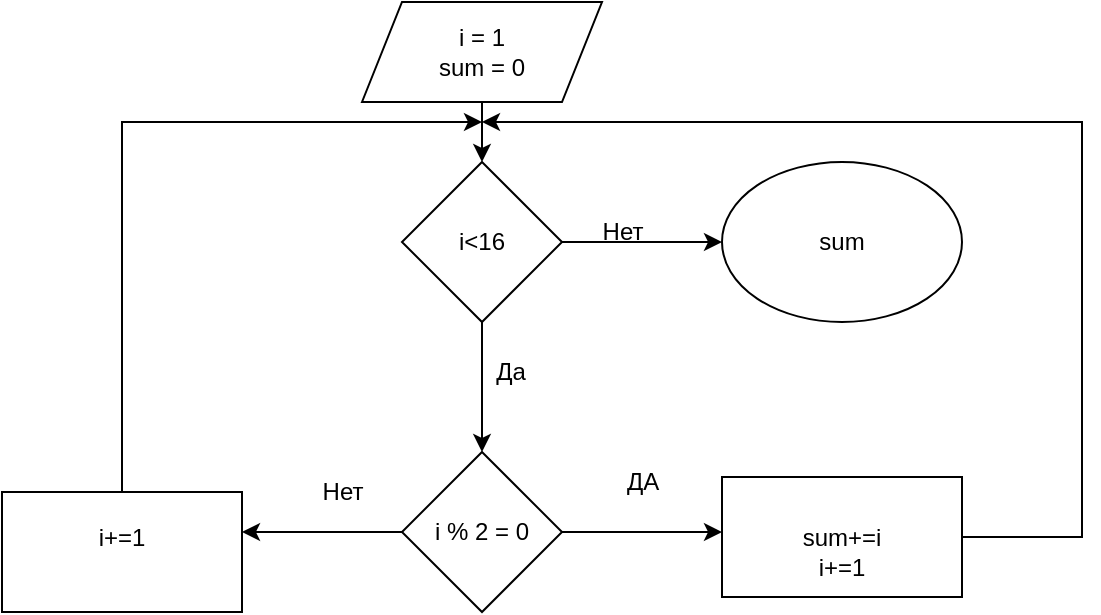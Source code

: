 <mxfile version="21.0.6" type="github" pages="4">
  <diagram id="0TxHCZ_bpOP61yxqPBwU" name="EXE 5">
    <mxGraphModel dx="1728" dy="952" grid="1" gridSize="10" guides="1" tooltips="1" connect="1" arrows="1" fold="1" page="1" pageScale="1" pageWidth="827" pageHeight="1169" math="0" shadow="0">
      <root>
        <mxCell id="0" />
        <mxCell id="1" parent="0" />
        <mxCell id="DabrzRh7aLTpwmmGBOUb-4" value="" style="edgeStyle=orthogonalEdgeStyle;rounded=0;orthogonalLoop=1;jettySize=auto;html=1;" parent="1" source="DabrzRh7aLTpwmmGBOUb-1" edge="1">
          <mxGeometry relative="1" as="geometry">
            <mxPoint x="400" y="130" as="targetPoint" />
          </mxGeometry>
        </mxCell>
        <mxCell id="DabrzRh7aLTpwmmGBOUb-1" value="&lt;div&gt;i = 1&lt;br&gt;&lt;/div&gt;&lt;div&gt;sum = 0&lt;br&gt;&lt;/div&gt;" style="shape=parallelogram;perimeter=parallelogramPerimeter;whiteSpace=wrap;html=1;fixedSize=1;" parent="1" vertex="1">
          <mxGeometry x="340" y="50" width="120" height="50" as="geometry" />
        </mxCell>
        <mxCell id="DabrzRh7aLTpwmmGBOUb-7" value="" style="edgeStyle=orthogonalEdgeStyle;rounded=0;orthogonalLoop=1;jettySize=auto;html=1;" parent="1" source="DabrzRh7aLTpwmmGBOUb-5" edge="1">
          <mxGeometry relative="1" as="geometry">
            <mxPoint x="280" y="315" as="targetPoint" />
          </mxGeometry>
        </mxCell>
        <mxCell id="DabrzRh7aLTpwmmGBOUb-14" value="" style="edgeStyle=orthogonalEdgeStyle;rounded=0;orthogonalLoop=1;jettySize=auto;html=1;" parent="1" source="DabrzRh7aLTpwmmGBOUb-5" edge="1">
          <mxGeometry relative="1" as="geometry">
            <mxPoint x="520" y="315" as="targetPoint" />
          </mxGeometry>
        </mxCell>
        <mxCell id="DabrzRh7aLTpwmmGBOUb-5" value="i % 2 = 0" style="rhombus;whiteSpace=wrap;html=1;" parent="1" vertex="1">
          <mxGeometry x="360" y="275" width="80" height="80" as="geometry" />
        </mxCell>
        <mxCell id="DabrzRh7aLTpwmmGBOUb-9" value="ДА" style="text;html=1;align=center;verticalAlign=middle;resizable=0;points=[];autosize=1;strokeColor=none;fillColor=none;" parent="1" vertex="1">
          <mxGeometry x="460" y="275" width="40" height="30" as="geometry" />
        </mxCell>
        <mxCell id="DabrzRh7aLTpwmmGBOUb-10" value="Нет" style="text;html=1;align=center;verticalAlign=middle;resizable=0;points=[];autosize=1;strokeColor=none;fillColor=none;" parent="1" vertex="1">
          <mxGeometry x="310" y="280" width="40" height="30" as="geometry" />
        </mxCell>
        <mxCell id="DabrzRh7aLTpwmmGBOUb-20" style="edgeStyle=orthogonalEdgeStyle;rounded=0;orthogonalLoop=1;jettySize=auto;html=1;" parent="1" source="DabrzRh7aLTpwmmGBOUb-11" edge="1">
          <mxGeometry relative="1" as="geometry">
            <mxPoint x="400" y="110" as="targetPoint" />
            <Array as="points">
              <mxPoint x="220" y="110" />
              <mxPoint x="360" y="110" />
            </Array>
          </mxGeometry>
        </mxCell>
        <mxCell id="DabrzRh7aLTpwmmGBOUb-11" value="" style="rounded=0;whiteSpace=wrap;html=1;" parent="1" vertex="1">
          <mxGeometry x="160" y="295" width="120" height="60" as="geometry" />
        </mxCell>
        <mxCell id="DabrzRh7aLTpwmmGBOUb-12" value="i+=1" style="text;html=1;strokeColor=none;fillColor=none;align=center;verticalAlign=middle;whiteSpace=wrap;rounded=0;" parent="1" vertex="1">
          <mxGeometry x="190" y="300" width="60" height="35" as="geometry" />
        </mxCell>
        <mxCell id="DabrzRh7aLTpwmmGBOUb-15" value="sum+=i" style="rounded=0;whiteSpace=wrap;html=1;" parent="1" vertex="1">
          <mxGeometry x="520" y="287.5" width="120" height="60" as="geometry" />
        </mxCell>
        <mxCell id="DabrzRh7aLTpwmmGBOUb-23" value="" style="edgeStyle=orthogonalEdgeStyle;rounded=0;orthogonalLoop=1;jettySize=auto;html=1;exitX=1;exitY=0.5;exitDx=0;exitDy=0;" parent="1" source="DabrzRh7aLTpwmmGBOUb-15" edge="1">
          <mxGeometry relative="1" as="geometry">
            <mxPoint x="640" y="455" as="sourcePoint" />
            <mxPoint x="400" y="110" as="targetPoint" />
            <Array as="points">
              <mxPoint x="700" y="318" />
              <mxPoint x="700" y="110" />
            </Array>
          </mxGeometry>
        </mxCell>
        <mxCell id="DabrzRh7aLTpwmmGBOUb-21" value="i+=1" style="text;html=1;strokeColor=none;fillColor=none;align=center;verticalAlign=middle;whiteSpace=wrap;rounded=0;" parent="1" vertex="1">
          <mxGeometry x="550" y="317.5" width="60" height="30" as="geometry" />
        </mxCell>
        <mxCell id="6KZ5J-qKBxOk9Dqz5D-2-3" value="" style="edgeStyle=orthogonalEdgeStyle;rounded=0;orthogonalLoop=1;jettySize=auto;html=1;" parent="1" source="6KZ5J-qKBxOk9Dqz5D-2-1" edge="1">
          <mxGeometry relative="1" as="geometry">
            <mxPoint x="520" y="170" as="targetPoint" />
          </mxGeometry>
        </mxCell>
        <mxCell id="6KZ5J-qKBxOk9Dqz5D-2-12" value="" style="edgeStyle=orthogonalEdgeStyle;rounded=0;orthogonalLoop=1;jettySize=auto;html=1;" parent="1" source="6KZ5J-qKBxOk9Dqz5D-2-1" target="DabrzRh7aLTpwmmGBOUb-5" edge="1">
          <mxGeometry relative="1" as="geometry" />
        </mxCell>
        <mxCell id="6KZ5J-qKBxOk9Dqz5D-2-1" value="i&amp;lt;16" style="rhombus;whiteSpace=wrap;html=1;" parent="1" vertex="1">
          <mxGeometry x="360" y="130" width="80" height="80" as="geometry" />
        </mxCell>
        <mxCell id="6KZ5J-qKBxOk9Dqz5D-2-9" value="Да" style="text;html=1;align=center;verticalAlign=middle;resizable=0;points=[];autosize=1;strokeColor=none;fillColor=none;" parent="1" vertex="1">
          <mxGeometry x="394" y="220" width="40" height="30" as="geometry" />
        </mxCell>
        <mxCell id="6KZ5J-qKBxOk9Dqz5D-2-11" value="sum" style="ellipse;whiteSpace=wrap;html=1;" parent="1" vertex="1">
          <mxGeometry x="520" y="130" width="120" height="80" as="geometry" />
        </mxCell>
        <mxCell id="6KZ5J-qKBxOk9Dqz5D-2-13" value="Нет" style="text;html=1;align=center;verticalAlign=middle;resizable=0;points=[];autosize=1;strokeColor=none;fillColor=none;" parent="1" vertex="1">
          <mxGeometry x="450" y="150" width="40" height="30" as="geometry" />
        </mxCell>
      </root>
    </mxGraphModel>
  </diagram>
  <diagram id="iohFiAAShYRqO2ch-f7h" name="Exe1: find max value">
    <mxGraphModel dx="1185" dy="653" grid="1" gridSize="10" guides="1" tooltips="1" connect="1" arrows="1" fold="1" page="1" pageScale="1" pageWidth="827" pageHeight="1169" math="0" shadow="0">
      <root>
        <mxCell id="0" />
        <mxCell id="1" parent="0" />
        <mxCell id="wOQAkWiY2i8MUQYX2Hx7-17" value="" style="edgeStyle=orthogonalEdgeStyle;rounded=0;orthogonalLoop=1;jettySize=auto;html=1;" edge="1" parent="1" source="wOQAkWiY2i8MUQYX2Hx7-1" target="wOQAkWiY2i8MUQYX2Hx7-16">
          <mxGeometry relative="1" as="geometry" />
        </mxCell>
        <mxCell id="wOQAkWiY2i8MUQYX2Hx7-1" value="&amp;nbsp;" style="rounded=1;whiteSpace=wrap;html=1;" vertex="1" parent="1">
          <mxGeometry x="320" y="120" width="175" height="70" as="geometry" />
        </mxCell>
        <mxCell id="wOQAkWiY2i8MUQYX2Hx7-2" value="&lt;div&gt;a&lt;br&gt;&lt;/div&gt;&lt;div&gt;b&lt;/div&gt;&lt;div&gt;max = a&lt;br&gt;&lt;/div&gt;" style="text;html=1;strokeColor=none;fillColor=none;align=center;verticalAlign=middle;whiteSpace=wrap;rounded=0;" vertex="1" parent="1">
          <mxGeometry x="377.5" y="140" width="60" height="30" as="geometry" />
        </mxCell>
        <mxCell id="wOQAkWiY2i8MUQYX2Hx7-12" value="" style="edgeStyle=orthogonalEdgeStyle;rounded=0;orthogonalLoop=1;jettySize=auto;html=1;" edge="1" parent="1" source="wOQAkWiY2i8MUQYX2Hx7-9">
          <mxGeometry relative="1" as="geometry">
            <mxPoint x="408" y="120" as="targetPoint" />
            <Array as="points">
              <mxPoint x="408" y="105" />
              <mxPoint x="408" y="105" />
            </Array>
          </mxGeometry>
        </mxCell>
        <mxCell id="wOQAkWiY2i8MUQYX2Hx7-9" value="" style="ellipse;whiteSpace=wrap;html=1;" vertex="1" parent="1">
          <mxGeometry x="329.5" y="15" width="156" height="70" as="geometry" />
        </mxCell>
        <mxCell id="wOQAkWiY2i8MUQYX2Hx7-11" value="Start" style="text;html=1;strokeColor=none;fillColor=none;align=center;verticalAlign=middle;whiteSpace=wrap;rounded=0;" vertex="1" parent="1">
          <mxGeometry x="384" y="35" width="60" height="30" as="geometry" />
        </mxCell>
        <mxCell id="wOQAkWiY2i8MUQYX2Hx7-26" value="" style="edgeStyle=orthogonalEdgeStyle;rounded=0;orthogonalLoop=1;jettySize=auto;html=1;" edge="1" parent="1" source="wOQAkWiY2i8MUQYX2Hx7-16" target="wOQAkWiY2i8MUQYX2Hx7-23">
          <mxGeometry relative="1" as="geometry" />
        </mxCell>
        <mxCell id="wOQAkWiY2i8MUQYX2Hx7-16" value="" style="rhombus;whiteSpace=wrap;html=1;" vertex="1" parent="1">
          <mxGeometry x="367.5" y="230" width="80" height="80" as="geometry" />
        </mxCell>
        <mxCell id="wOQAkWiY2i8MUQYX2Hx7-21" value="" style="edgeStyle=orthogonalEdgeStyle;rounded=0;orthogonalLoop=1;jettySize=auto;html=1;exitX=1;exitY=0.5;exitDx=0;exitDy=0;" edge="1" parent="1" source="wOQAkWiY2i8MUQYX2Hx7-16" target="wOQAkWiY2i8MUQYX2Hx7-20">
          <mxGeometry relative="1" as="geometry" />
        </mxCell>
        <mxCell id="wOQAkWiY2i8MUQYX2Hx7-18" value="max &amp;gt;b" style="text;html=1;strokeColor=none;fillColor=none;align=center;verticalAlign=middle;whiteSpace=wrap;rounded=0;" vertex="1" parent="1">
          <mxGeometry x="377.5" y="250" width="60" height="30" as="geometry" />
        </mxCell>
        <mxCell id="wOQAkWiY2i8MUQYX2Hx7-30" value="" style="edgeStyle=orthogonalEdgeStyle;rounded=0;orthogonalLoop=1;jettySize=auto;html=1;" edge="1" parent="1" source="wOQAkWiY2i8MUQYX2Hx7-20">
          <mxGeometry relative="1" as="geometry">
            <mxPoint x="470" y="420" as="targetPoint" />
            <Array as="points">
              <mxPoint x="580" y="420" />
            </Array>
          </mxGeometry>
        </mxCell>
        <mxCell id="wOQAkWiY2i8MUQYX2Hx7-20" value="" style="rounded=0;whiteSpace=wrap;html=1;" vertex="1" parent="1">
          <mxGeometry x="520" y="240" width="120" height="60" as="geometry" />
        </mxCell>
        <mxCell id="wOQAkWiY2i8MUQYX2Hx7-22" value="No" style="text;html=1;strokeColor=none;fillColor=none;align=center;verticalAlign=middle;whiteSpace=wrap;rounded=0;" vertex="1" parent="1">
          <mxGeometry x="444" y="240" width="60" height="30" as="geometry" />
        </mxCell>
        <mxCell id="wOQAkWiY2i8MUQYX2Hx7-25" value="" style="edgeStyle=orthogonalEdgeStyle;rounded=0;orthogonalLoop=1;jettySize=auto;html=1;exitX=0.499;exitY=0.848;exitDx=0;exitDy=0;exitPerimeter=0;" edge="1" parent="1" source="wOQAkWiY2i8MUQYX2Hx7-23" target="wOQAkWiY2i8MUQYX2Hx7-24">
          <mxGeometry relative="1" as="geometry" />
        </mxCell>
        <mxCell id="wOQAkWiY2i8MUQYX2Hx7-23" value="max" style="shape=document;whiteSpace=wrap;html=1;boundedLbl=1;" vertex="1" parent="1">
          <mxGeometry x="347.5" y="390" width="120" height="80" as="geometry" />
        </mxCell>
        <mxCell id="wOQAkWiY2i8MUQYX2Hx7-24" value="finish" style="ellipse;whiteSpace=wrap;html=1;" vertex="1" parent="1">
          <mxGeometry x="347.5" y="505" width="120" height="80" as="geometry" />
        </mxCell>
        <mxCell id="wOQAkWiY2i8MUQYX2Hx7-27" value="Yes" style="text;html=1;strokeColor=none;fillColor=none;align=center;verticalAlign=middle;whiteSpace=wrap;rounded=0;" vertex="1" parent="1">
          <mxGeometry x="347.5" y="330" width="60" height="30" as="geometry" />
        </mxCell>
        <mxCell id="wOQAkWiY2i8MUQYX2Hx7-28" value="max=b" style="text;html=1;strokeColor=none;fillColor=none;align=center;verticalAlign=middle;whiteSpace=wrap;rounded=0;" vertex="1" parent="1">
          <mxGeometry x="550" y="255" width="60" height="30" as="geometry" />
        </mxCell>
        <mxCell id="wOQAkWiY2i8MUQYX2Hx7-31" value="Finding the maximum of two variables" style="text;html=1;strokeColor=none;fillColor=none;align=center;verticalAlign=middle;whiteSpace=wrap;rounded=0;" vertex="1" parent="1">
          <mxGeometry x="40" y="20" width="240" height="30" as="geometry" />
        </mxCell>
      </root>
    </mxGraphModel>
  </diagram>
  <diagram id="h3Z1wWQI6Rj-_7TGcnic" name="Exe2:find min value">
    <mxGraphModel dx="1728" dy="952" grid="1" gridSize="10" guides="1" tooltips="1" connect="1" arrows="1" fold="1" page="1" pageScale="1" pageWidth="827" pageHeight="1169" math="0" shadow="0">
      <root>
        <mxCell id="0" />
        <mxCell id="1" parent="0" />
        <mxCell id="thK8v3_WsIhm2d0bDyK3-4" value="" style="edgeStyle=orthogonalEdgeStyle;rounded=0;orthogonalLoop=1;jettySize=auto;html=1;" edge="1" parent="1" source="thK8v3_WsIhm2d0bDyK3-1" target="thK8v3_WsIhm2d0bDyK3-3">
          <mxGeometry relative="1" as="geometry" />
        </mxCell>
        <mxCell id="thK8v3_WsIhm2d0bDyK3-1" value="Start" style="ellipse;whiteSpace=wrap;html=1;" vertex="1" parent="1">
          <mxGeometry x="50" y="130" width="120" height="60" as="geometry" />
        </mxCell>
        <mxCell id="thK8v3_WsIhm2d0bDyK3-2" value="finish" style="ellipse;whiteSpace=wrap;html=1;" vertex="1" parent="1">
          <mxGeometry x="50" y="880" width="120" height="80" as="geometry" />
        </mxCell>
        <mxCell id="thK8v3_WsIhm2d0bDyK3-12" value="" style="edgeStyle=orthogonalEdgeStyle;rounded=0;orthogonalLoop=1;jettySize=auto;html=1;" edge="1" parent="1" source="thK8v3_WsIhm2d0bDyK3-3" target="thK8v3_WsIhm2d0bDyK3-5">
          <mxGeometry relative="1" as="geometry" />
        </mxCell>
        <mxCell id="thK8v3_WsIhm2d0bDyK3-3" value="&lt;div&gt;b&lt;/div&gt;&lt;div&gt;c&lt;/div&gt;&lt;div&gt;d&lt;/div&gt;min=a" style="shape=parallelogram;perimeter=parallelogramPerimeter;whiteSpace=wrap;html=1;fixedSize=1;" vertex="1" parent="1">
          <mxGeometry x="30" y="220" width="160" height="70" as="geometry" />
        </mxCell>
        <mxCell id="thK8v3_WsIhm2d0bDyK3-9" value="" style="edgeStyle=orthogonalEdgeStyle;rounded=0;orthogonalLoop=1;jettySize=auto;html=1;entryX=0.358;entryY=-0.017;entryDx=0;entryDy=0;entryPerimeter=0;" edge="1" parent="1" source="thK8v3_WsIhm2d0bDyK3-5" target="thK8v3_WsIhm2d0bDyK3-7">
          <mxGeometry relative="1" as="geometry">
            <Array as="points">
              <mxPoint x="209" y="370" />
              <mxPoint x="209" y="399" />
            </Array>
          </mxGeometry>
        </mxCell>
        <mxCell id="thK8v3_WsIhm2d0bDyK3-14" value="" style="edgeStyle=orthogonalEdgeStyle;rounded=0;orthogonalLoop=1;jettySize=auto;html=1;" edge="1" parent="1" source="thK8v3_WsIhm2d0bDyK3-5" target="thK8v3_WsIhm2d0bDyK3-13">
          <mxGeometry relative="1" as="geometry" />
        </mxCell>
        <mxCell id="thK8v3_WsIhm2d0bDyK3-5" value="min&amp;gt;b" style="rhombus;whiteSpace=wrap;html=1;" vertex="1" parent="1">
          <mxGeometry x="70" y="330" width="80" height="80" as="geometry" />
        </mxCell>
        <mxCell id="thK8v3_WsIhm2d0bDyK3-7" value="min=b" style="rounded=0;whiteSpace=wrap;html=1;" vertex="1" parent="1">
          <mxGeometry x="170" y="400" width="120" height="60" as="geometry" />
        </mxCell>
        <mxCell id="thK8v3_WsIhm2d0bDyK3-8" value="Yes" style="text;html=1;strokeColor=none;fillColor=none;align=center;verticalAlign=middle;whiteSpace=wrap;rounded=0;" vertex="1" parent="1">
          <mxGeometry x="150" y="340" width="60" height="30" as="geometry" />
        </mxCell>
        <mxCell id="thK8v3_WsIhm2d0bDyK3-11" value="No" style="text;html=1;strokeColor=none;fillColor=none;align=center;verticalAlign=middle;whiteSpace=wrap;rounded=0;" vertex="1" parent="1">
          <mxGeometry x="60" y="430" width="60" height="30" as="geometry" />
        </mxCell>
        <mxCell id="thK8v3_WsIhm2d0bDyK3-21" value="" style="edgeStyle=orthogonalEdgeStyle;rounded=0;orthogonalLoop=1;jettySize=auto;html=1;" edge="1" parent="1" source="thK8v3_WsIhm2d0bDyK3-13" target="thK8v3_WsIhm2d0bDyK3-20">
          <mxGeometry relative="1" as="geometry" />
        </mxCell>
        <mxCell id="thK8v3_WsIhm2d0bDyK3-13" value="min&amp;gt;c" style="rhombus;whiteSpace=wrap;html=1;" vertex="1" parent="1">
          <mxGeometry x="70" y="480" width="80" height="80" as="geometry" />
        </mxCell>
        <mxCell id="thK8v3_WsIhm2d0bDyK3-15" value="" style="edgeStyle=orthogonalEdgeStyle;rounded=0;orthogonalLoop=1;jettySize=auto;html=1;entryX=0.358;entryY=-0.017;entryDx=0;entryDy=0;entryPerimeter=0;" edge="1" parent="1" target="thK8v3_WsIhm2d0bDyK3-16">
          <mxGeometry relative="1" as="geometry">
            <mxPoint x="150" y="520" as="sourcePoint" />
            <Array as="points">
              <mxPoint x="209" y="520" />
              <mxPoint x="209" y="549" />
            </Array>
          </mxGeometry>
        </mxCell>
        <mxCell id="thK8v3_WsIhm2d0bDyK3-16" value="min=c" style="rounded=0;whiteSpace=wrap;html=1;" vertex="1" parent="1">
          <mxGeometry x="170" y="550" width="120" height="60" as="geometry" />
        </mxCell>
        <mxCell id="thK8v3_WsIhm2d0bDyK3-17" value="Yes" style="text;html=1;strokeColor=none;fillColor=none;align=center;verticalAlign=middle;whiteSpace=wrap;rounded=0;" vertex="1" parent="1">
          <mxGeometry x="150" y="490" width="60" height="30" as="geometry" />
        </mxCell>
        <mxCell id="thK8v3_WsIhm2d0bDyK3-18" value="No" style="text;html=1;strokeColor=none;fillColor=none;align=center;verticalAlign=middle;whiteSpace=wrap;rounded=0;" vertex="1" parent="1">
          <mxGeometry x="60" y="565" width="60" height="30" as="geometry" />
        </mxCell>
        <mxCell id="thK8v3_WsIhm2d0bDyK3-27" value="" style="edgeStyle=orthogonalEdgeStyle;rounded=0;orthogonalLoop=1;jettySize=auto;html=1;" edge="1" parent="1" source="thK8v3_WsIhm2d0bDyK3-20" target="thK8v3_WsIhm2d0bDyK3-26">
          <mxGeometry relative="1" as="geometry" />
        </mxCell>
        <mxCell id="thK8v3_WsIhm2d0bDyK3-20" value="min&amp;gt;d" style="rhombus;whiteSpace=wrap;html=1;" vertex="1" parent="1">
          <mxGeometry x="70" y="610" width="80" height="80" as="geometry" />
        </mxCell>
        <mxCell id="thK8v3_WsIhm2d0bDyK3-22" value="" style="edgeStyle=orthogonalEdgeStyle;rounded=0;orthogonalLoop=1;jettySize=auto;html=1;entryX=0.358;entryY=-0.017;entryDx=0;entryDy=0;entryPerimeter=0;" edge="1" parent="1" target="thK8v3_WsIhm2d0bDyK3-23">
          <mxGeometry relative="1" as="geometry">
            <mxPoint x="150" y="650" as="sourcePoint" />
            <Array as="points">
              <mxPoint x="209" y="650" />
              <mxPoint x="209" y="679" />
            </Array>
          </mxGeometry>
        </mxCell>
        <mxCell id="thK8v3_WsIhm2d0bDyK3-31" value="" style="edgeStyle=orthogonalEdgeStyle;rounded=0;orthogonalLoop=1;jettySize=auto;html=1;entryX=1;entryY=0.5;entryDx=0;entryDy=0;" edge="1" parent="1" source="thK8v3_WsIhm2d0bDyK3-23" target="thK8v3_WsIhm2d0bDyK3-26">
          <mxGeometry relative="1" as="geometry">
            <mxPoint x="230" y="820" as="targetPoint" />
          </mxGeometry>
        </mxCell>
        <mxCell id="thK8v3_WsIhm2d0bDyK3-23" value="min=d" style="rounded=0;whiteSpace=wrap;html=1;" vertex="1" parent="1">
          <mxGeometry x="170" y="680" width="120" height="60" as="geometry" />
        </mxCell>
        <mxCell id="thK8v3_WsIhm2d0bDyK3-24" value="Yes" style="text;html=1;strokeColor=none;fillColor=none;align=center;verticalAlign=middle;whiteSpace=wrap;rounded=0;" vertex="1" parent="1">
          <mxGeometry x="150" y="620" width="60" height="30" as="geometry" />
        </mxCell>
        <mxCell id="thK8v3_WsIhm2d0bDyK3-28" value="" style="edgeStyle=orthogonalEdgeStyle;rounded=0;orthogonalLoop=1;jettySize=auto;html=1;" edge="1" parent="1" target="thK8v3_WsIhm2d0bDyK3-2">
          <mxGeometry relative="1" as="geometry">
            <mxPoint x="110" y="810" as="sourcePoint" />
          </mxGeometry>
        </mxCell>
        <mxCell id="thK8v3_WsIhm2d0bDyK3-26" value="min" style="shape=document;whiteSpace=wrap;html=1;boundedLbl=1;" vertex="1" parent="1">
          <mxGeometry x="50" y="750" width="120" height="80" as="geometry" />
        </mxCell>
        <mxCell id="thK8v3_WsIhm2d0bDyK3-29" value="No" style="text;html=1;strokeColor=none;fillColor=none;align=center;verticalAlign=middle;whiteSpace=wrap;rounded=0;" vertex="1" parent="1">
          <mxGeometry x="60" y="695" width="60" height="30" as="geometry" />
        </mxCell>
        <mxCell id="thK8v3_WsIhm2d0bDyK3-58" value="Finding the minimum of four variables v.1" style="text;html=1;strokeColor=none;fillColor=none;align=center;verticalAlign=middle;whiteSpace=wrap;rounded=0;" vertex="1" parent="1">
          <mxGeometry y="60" width="320" height="30" as="geometry" />
        </mxCell>
        <mxCell id="thK8v3_WsIhm2d0bDyK3-63" value="" style="edgeStyle=orthogonalEdgeStyle;rounded=0;orthogonalLoop=1;jettySize=auto;html=1;" edge="1" parent="1" source="thK8v3_WsIhm2d0bDyK3-59" target="thK8v3_WsIhm2d0bDyK3-61">
          <mxGeometry relative="1" as="geometry" />
        </mxCell>
        <mxCell id="thK8v3_WsIhm2d0bDyK3-59" value="Start" style="ellipse;whiteSpace=wrap;html=1;" vertex="1" parent="1">
          <mxGeometry x="580" y="130" width="120" height="60" as="geometry" />
        </mxCell>
        <mxCell id="thK8v3_WsIhm2d0bDyK3-60" value="finish" style="ellipse;whiteSpace=wrap;html=1;" vertex="1" parent="1">
          <mxGeometry x="590" y="930" width="120" height="80" as="geometry" />
        </mxCell>
        <mxCell id="_cG1b81LRW1Gj6FNiyH9-8" value="" style="edgeStyle=orthogonalEdgeStyle;rounded=0;orthogonalLoop=1;jettySize=auto;html=1;" edge="1" parent="1" source="thK8v3_WsIhm2d0bDyK3-61" target="thK8v3_WsIhm2d0bDyK3-64">
          <mxGeometry relative="1" as="geometry" />
        </mxCell>
        <mxCell id="thK8v3_WsIhm2d0bDyK3-61" value="&lt;div&gt;b&lt;/div&gt;&lt;div&gt;c&lt;/div&gt;&lt;div&gt;d&lt;/div&gt;&lt;div&gt;a&lt;/div&gt;&lt;div&gt;v1&lt;/div&gt;&lt;div&gt;v2&lt;br&gt;&lt;/div&gt;" style="shape=parallelogram;perimeter=parallelogramPerimeter;whiteSpace=wrap;html=1;fixedSize=1;" vertex="1" parent="1">
          <mxGeometry x="560" y="230" width="160" height="90" as="geometry" />
        </mxCell>
        <mxCell id="thK8v3_WsIhm2d0bDyK3-67" value="" style="edgeStyle=orthogonalEdgeStyle;rounded=0;orthogonalLoop=1;jettySize=auto;html=1;entryX=0.464;entryY=-0.006;entryDx=0;entryDy=0;entryPerimeter=0;" edge="1" parent="1" source="thK8v3_WsIhm2d0bDyK3-64">
          <mxGeometry relative="1" as="geometry">
            <mxPoint x="520.32" y="419.64" as="targetPoint" />
            <Array as="points">
              <mxPoint x="520" y="380" />
            </Array>
          </mxGeometry>
        </mxCell>
        <mxCell id="thK8v3_WsIhm2d0bDyK3-64" value="a&amp;lt;b" style="rhombus;whiteSpace=wrap;html=1;" vertex="1" parent="1">
          <mxGeometry x="600" y="340" width="80" height="80" as="geometry" />
        </mxCell>
        <mxCell id="thK8v3_WsIhm2d0bDyK3-69" value="No" style="text;html=1;strokeColor=none;fillColor=none;align=center;verticalAlign=middle;whiteSpace=wrap;rounded=0;" vertex="1" parent="1">
          <mxGeometry x="530" y="350" width="60" height="30" as="geometry" />
        </mxCell>
        <mxCell id="_cG1b81LRW1Gj6FNiyH9-9" value="" style="edgeStyle=orthogonalEdgeStyle;rounded=0;orthogonalLoop=1;jettySize=auto;html=1;" edge="1" parent="1" source="thK8v3_WsIhm2d0bDyK3-70" target="thK8v3_WsIhm2d0bDyK3-71">
          <mxGeometry relative="1" as="geometry" />
        </mxCell>
        <mxCell id="thK8v3_WsIhm2d0bDyK3-70" value="v1=b" style="rounded=0;whiteSpace=wrap;html=1;" vertex="1" parent="1">
          <mxGeometry x="460" y="420" width="120" height="60" as="geometry" />
        </mxCell>
        <mxCell id="thK8v3_WsIhm2d0bDyK3-71" value="c&amp;lt;d" style="rhombus;whiteSpace=wrap;html=1;" vertex="1" parent="1">
          <mxGeometry x="600" y="490" width="80" height="80" as="geometry" />
        </mxCell>
        <mxCell id="thK8v3_WsIhm2d0bDyK3-74" value="" style="edgeStyle=orthogonalEdgeStyle;rounded=0;orthogonalLoop=1;jettySize=auto;html=1;entryX=0.464;entryY=-0.006;entryDx=0;entryDy=0;entryPerimeter=0;" edge="1" parent="1">
          <mxGeometry relative="1" as="geometry">
            <mxPoint x="600" y="530" as="sourcePoint" />
            <mxPoint x="520.32" y="569.64" as="targetPoint" />
            <Array as="points">
              <mxPoint x="520" y="530" />
            </Array>
          </mxGeometry>
        </mxCell>
        <mxCell id="thK8v3_WsIhm2d0bDyK3-75" value="No" style="text;html=1;strokeColor=none;fillColor=none;align=center;verticalAlign=middle;whiteSpace=wrap;rounded=0;" vertex="1" parent="1">
          <mxGeometry x="530" y="500" width="60" height="30" as="geometry" />
        </mxCell>
        <mxCell id="_cG1b81LRW1Gj6FNiyH9-20" value="" style="edgeStyle=orthogonalEdgeStyle;rounded=0;orthogonalLoop=1;jettySize=auto;html=1;entryX=0.5;entryY=0;entryDx=0;entryDy=0;" edge="1" parent="1" source="thK8v3_WsIhm2d0bDyK3-76" target="_cG1b81LRW1Gj6FNiyH9-11">
          <mxGeometry relative="1" as="geometry" />
        </mxCell>
        <mxCell id="thK8v3_WsIhm2d0bDyK3-76" value="v2=d" style="rounded=0;whiteSpace=wrap;html=1;" vertex="1" parent="1">
          <mxGeometry x="460" y="570" width="120" height="60" as="geometry" />
        </mxCell>
        <mxCell id="_cG1b81LRW1Gj6FNiyH9-1" value="" style="edgeStyle=orthogonalEdgeStyle;rounded=0;orthogonalLoop=1;jettySize=auto;html=1;entryX=0.358;entryY=-0.017;entryDx=0;entryDy=0;entryPerimeter=0;" edge="1" parent="1" target="_cG1b81LRW1Gj6FNiyH9-2">
          <mxGeometry relative="1" as="geometry">
            <mxPoint x="680" y="380" as="sourcePoint" />
            <Array as="points">
              <mxPoint x="739" y="380" />
              <mxPoint x="739" y="409" />
            </Array>
          </mxGeometry>
        </mxCell>
        <mxCell id="_cG1b81LRW1Gj6FNiyH9-10" value="" style="edgeStyle=orthogonalEdgeStyle;rounded=0;orthogonalLoop=1;jettySize=auto;html=1;" edge="1" parent="1" source="_cG1b81LRW1Gj6FNiyH9-2">
          <mxGeometry relative="1" as="geometry">
            <mxPoint x="640" y="470" as="targetPoint" />
            <Array as="points">
              <mxPoint x="640" y="450" />
            </Array>
          </mxGeometry>
        </mxCell>
        <mxCell id="_cG1b81LRW1Gj6FNiyH9-2" value="v1=a" style="rounded=0;whiteSpace=wrap;html=1;" vertex="1" parent="1">
          <mxGeometry x="700" y="410" width="120" height="60" as="geometry" />
        </mxCell>
        <mxCell id="_cG1b81LRW1Gj6FNiyH9-3" value="Yes" style="text;html=1;strokeColor=none;fillColor=none;align=center;verticalAlign=middle;whiteSpace=wrap;rounded=0;" vertex="1" parent="1">
          <mxGeometry x="680" y="350" width="60" height="30" as="geometry" />
        </mxCell>
        <mxCell id="_cG1b81LRW1Gj6FNiyH9-5" value="" style="edgeStyle=orthogonalEdgeStyle;rounded=0;orthogonalLoop=1;jettySize=auto;html=1;entryX=0.358;entryY=-0.017;entryDx=0;entryDy=0;entryPerimeter=0;" edge="1" parent="1" target="_cG1b81LRW1Gj6FNiyH9-6">
          <mxGeometry relative="1" as="geometry">
            <mxPoint x="680" y="530" as="sourcePoint" />
            <Array as="points">
              <mxPoint x="739" y="530" />
              <mxPoint x="739" y="559" />
            </Array>
          </mxGeometry>
        </mxCell>
        <mxCell id="_cG1b81LRW1Gj6FNiyH9-21" value="" style="edgeStyle=orthogonalEdgeStyle;rounded=0;orthogonalLoop=1;jettySize=auto;html=1;" edge="1" parent="1" source="_cG1b81LRW1Gj6FNiyH9-6">
          <mxGeometry relative="1" as="geometry">
            <mxPoint x="640" y="650" as="targetPoint" />
            <Array as="points">
              <mxPoint x="640" y="600" />
            </Array>
          </mxGeometry>
        </mxCell>
        <mxCell id="_cG1b81LRW1Gj6FNiyH9-6" value="v2=c" style="rounded=0;whiteSpace=wrap;html=1;" vertex="1" parent="1">
          <mxGeometry x="700" y="560" width="120" height="60" as="geometry" />
        </mxCell>
        <mxCell id="_cG1b81LRW1Gj6FNiyH9-7" value="Yes" style="text;html=1;strokeColor=none;fillColor=none;align=center;verticalAlign=middle;whiteSpace=wrap;rounded=0;" vertex="1" parent="1">
          <mxGeometry x="680" y="500" width="60" height="30" as="geometry" />
        </mxCell>
        <mxCell id="_cG1b81LRW1Gj6FNiyH9-11" value="v1&amp;lt;v2" style="rhombus;whiteSpace=wrap;html=1;" vertex="1" parent="1">
          <mxGeometry x="600" y="660" width="80" height="80" as="geometry" />
        </mxCell>
        <mxCell id="_cG1b81LRW1Gj6FNiyH9-12" value="" style="edgeStyle=orthogonalEdgeStyle;rounded=0;orthogonalLoop=1;jettySize=auto;html=1;entryX=0.464;entryY=-0.006;entryDx=0;entryDy=0;entryPerimeter=0;" edge="1" parent="1">
          <mxGeometry relative="1" as="geometry">
            <mxPoint x="600" y="700" as="sourcePoint" />
            <mxPoint x="520.32" y="739.64" as="targetPoint" />
            <Array as="points">
              <mxPoint x="520" y="700" />
            </Array>
          </mxGeometry>
        </mxCell>
        <mxCell id="_cG1b81LRW1Gj6FNiyH9-27" value="" style="edgeStyle=orthogonalEdgeStyle;rounded=0;orthogonalLoop=1;jettySize=auto;html=1;entryX=0;entryY=0.5;entryDx=0;entryDy=0;" edge="1" parent="1" source="_cG1b81LRW1Gj6FNiyH9-13" target="_cG1b81LRW1Gj6FNiyH9-22">
          <mxGeometry relative="1" as="geometry">
            <mxPoint x="520" y="880.0" as="targetPoint" />
            <Array as="points">
              <mxPoint x="520" y="860" />
            </Array>
          </mxGeometry>
        </mxCell>
        <mxCell id="_cG1b81LRW1Gj6FNiyH9-13" value="v1" style="rounded=0;whiteSpace=wrap;html=1;" vertex="1" parent="1">
          <mxGeometry x="460" y="740" width="120" height="60" as="geometry" />
        </mxCell>
        <mxCell id="_cG1b81LRW1Gj6FNiyH9-15" value="No" style="text;html=1;strokeColor=none;fillColor=none;align=center;verticalAlign=middle;whiteSpace=wrap;rounded=0;" vertex="1" parent="1">
          <mxGeometry x="530" y="670" width="60" height="30" as="geometry" />
        </mxCell>
        <mxCell id="_cG1b81LRW1Gj6FNiyH9-16" value="" style="edgeStyle=orthogonalEdgeStyle;rounded=0;orthogonalLoop=1;jettySize=auto;html=1;entryX=0.358;entryY=-0.017;entryDx=0;entryDy=0;entryPerimeter=0;" edge="1" parent="1" target="_cG1b81LRW1Gj6FNiyH9-17">
          <mxGeometry relative="1" as="geometry">
            <mxPoint x="680" y="700" as="sourcePoint" />
            <Array as="points">
              <mxPoint x="739" y="700" />
              <mxPoint x="739" y="729" />
            </Array>
          </mxGeometry>
        </mxCell>
        <mxCell id="_cG1b81LRW1Gj6FNiyH9-25" value="" style="edgeStyle=orthogonalEdgeStyle;rounded=0;orthogonalLoop=1;jettySize=auto;html=1;entryX=1;entryY=0.5;entryDx=0;entryDy=0;" edge="1" parent="1" source="_cG1b81LRW1Gj6FNiyH9-17" target="_cG1b81LRW1Gj6FNiyH9-22">
          <mxGeometry relative="1" as="geometry">
            <mxPoint x="760" y="870.0" as="targetPoint" />
          </mxGeometry>
        </mxCell>
        <mxCell id="_cG1b81LRW1Gj6FNiyH9-17" value="v1" style="rounded=0;whiteSpace=wrap;html=1;" vertex="1" parent="1">
          <mxGeometry x="700" y="730" width="120" height="60" as="geometry" />
        </mxCell>
        <mxCell id="_cG1b81LRW1Gj6FNiyH9-18" value="Yes" style="text;html=1;strokeColor=none;fillColor=none;align=center;verticalAlign=middle;whiteSpace=wrap;rounded=0;" vertex="1" parent="1">
          <mxGeometry x="680" y="670" width="60" height="30" as="geometry" />
        </mxCell>
        <mxCell id="_cG1b81LRW1Gj6FNiyH9-23" value="" style="edgeStyle=orthogonalEdgeStyle;rounded=0;orthogonalLoop=1;jettySize=auto;html=1;" edge="1" parent="1" target="thK8v3_WsIhm2d0bDyK3-60">
          <mxGeometry relative="1" as="geometry">
            <mxPoint x="650" y="880" as="sourcePoint" />
          </mxGeometry>
        </mxCell>
        <mxCell id="_cG1b81LRW1Gj6FNiyH9-22" value="min" style="shape=document;whiteSpace=wrap;html=1;boundedLbl=1;" vertex="1" parent="1">
          <mxGeometry x="590" y="820" width="120" height="80" as="geometry" />
        </mxCell>
        <mxCell id="_cG1b81LRW1Gj6FNiyH9-28" value="Finding the minimum of four variables v.2" style="text;html=1;strokeColor=none;fillColor=none;align=center;verticalAlign=middle;whiteSpace=wrap;rounded=0;" vertex="1" parent="1">
          <mxGeometry x="480" y="60" width="320" height="30" as="geometry" />
        </mxCell>
      </root>
    </mxGraphModel>
  </diagram>
  <diagram id="z8hSjlZoKFuZ1k96G7Qj" name="Страница 4">
    <mxGraphModel dx="2074" dy="1142" grid="1" gridSize="10" guides="1" tooltips="1" connect="1" arrows="1" fold="1" page="1" pageScale="1" pageWidth="827" pageHeight="1169" math="0" shadow="0">
      <root>
        <mxCell id="0" />
        <mxCell id="1" parent="0" />
      </root>
    </mxGraphModel>
  </diagram>
</mxfile>
